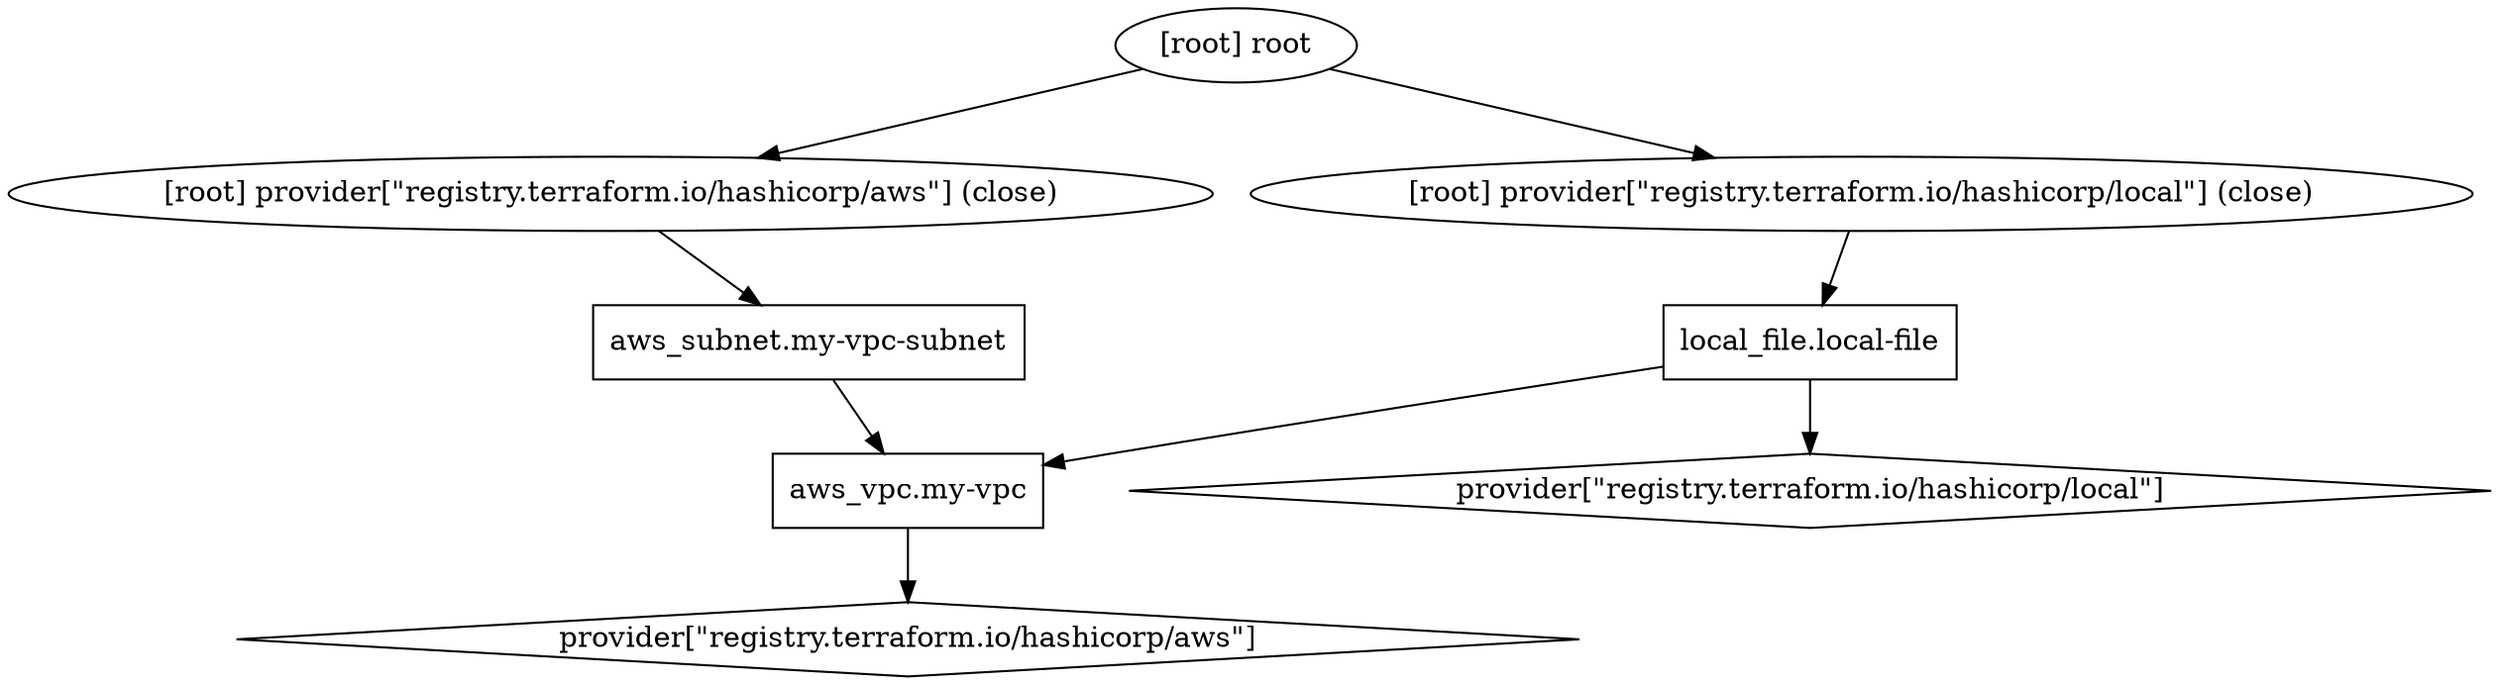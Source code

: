 digraph {
	compound = "true"
	newrank = "true"
	subgraph "root" {
		"[root] aws_subnet.my-vpc-subnet (expand)" [label = "aws_subnet.my-vpc-subnet", shape = "box"]
		"[root] aws_vpc.my-vpc (expand)" [label = "aws_vpc.my-vpc", shape = "box"]
		"[root] local_file.local-file (expand)" [label = "local_file.local-file", shape = "box"]
		"[root] provider[\"registry.terraform.io/hashicorp/aws\"]" [label = "provider[\"registry.terraform.io/hashicorp/aws\"]", shape = "diamond"]
		"[root] provider[\"registry.terraform.io/hashicorp/local\"]" [label = "provider[\"registry.terraform.io/hashicorp/local\"]", shape = "diamond"]
		"[root] aws_subnet.my-vpc-subnet (expand)" -> "[root] aws_vpc.my-vpc (expand)"
		"[root] aws_vpc.my-vpc (expand)" -> "[root] provider[\"registry.terraform.io/hashicorp/aws\"]"
		"[root] local_file.local-file (expand)" -> "[root] aws_vpc.my-vpc (expand)"
		"[root] local_file.local-file (expand)" -> "[root] provider[\"registry.terraform.io/hashicorp/local\"]"
		"[root] provider[\"registry.terraform.io/hashicorp/aws\"] (close)" -> "[root] aws_subnet.my-vpc-subnet (expand)"
		"[root] provider[\"registry.terraform.io/hashicorp/local\"] (close)" -> "[root] local_file.local-file (expand)"
		"[root] root" -> "[root] provider[\"registry.terraform.io/hashicorp/aws\"] (close)"
		"[root] root" -> "[root] provider[\"registry.terraform.io/hashicorp/local\"] (close)"
	}
}


